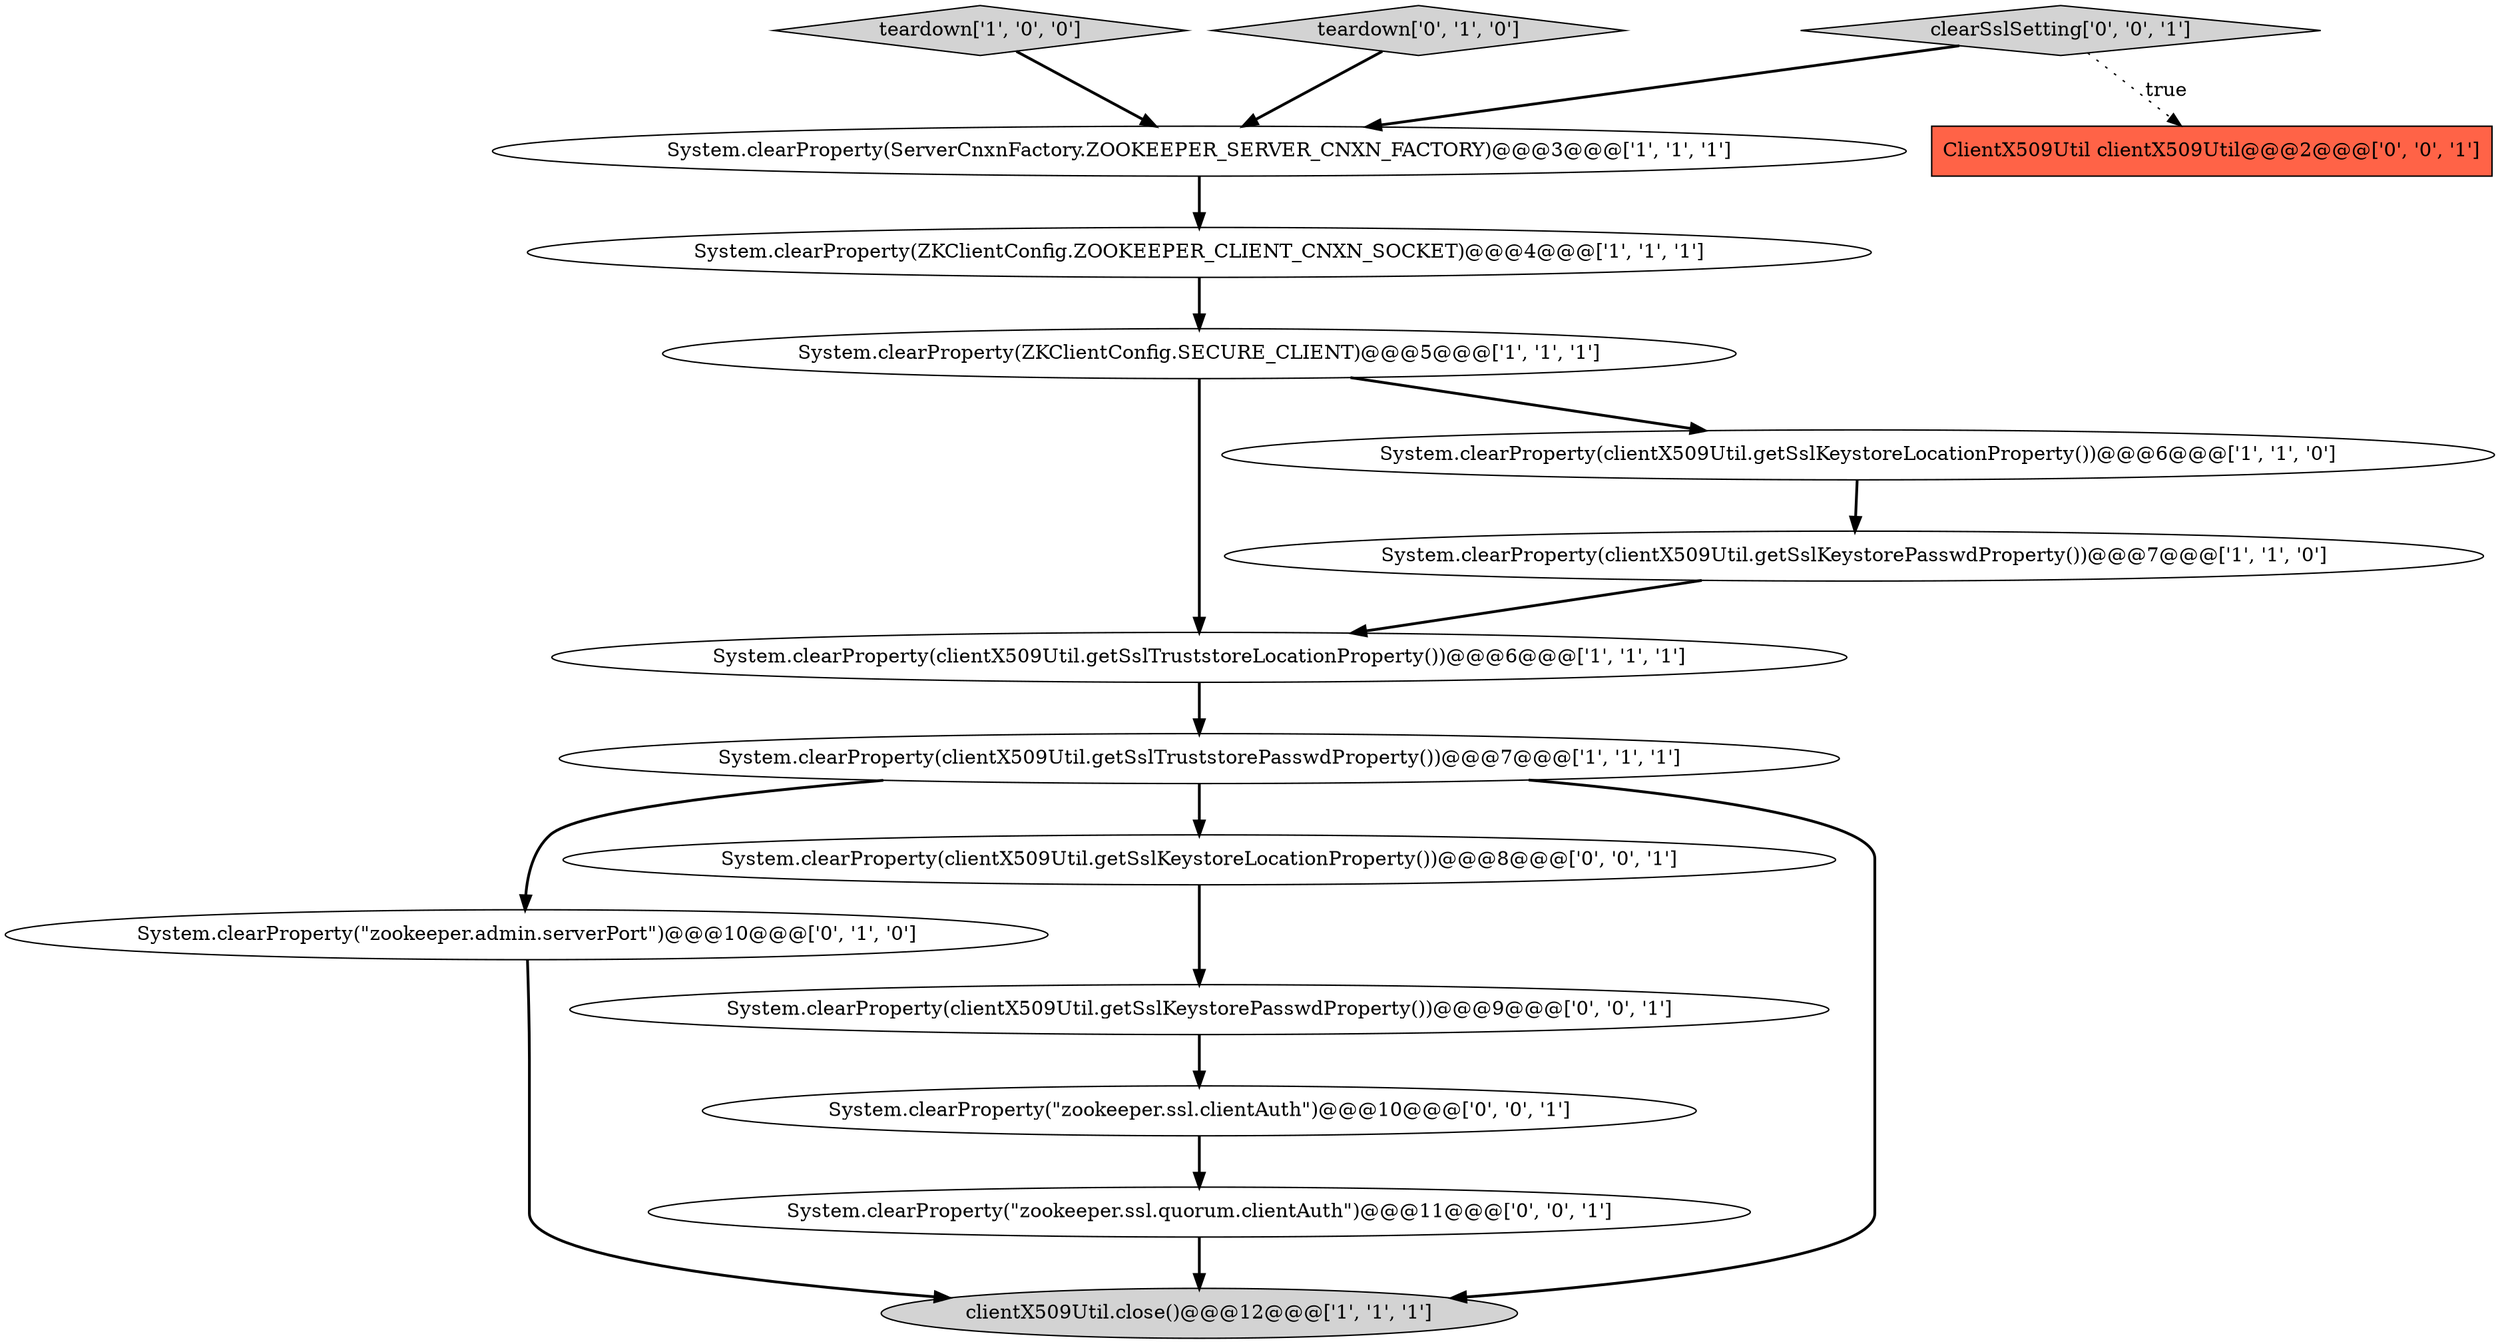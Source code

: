 digraph {
12 [style = filled, label = "System.clearProperty(\"zookeeper.ssl.quorum.clientAuth\")@@@11@@@['0', '0', '1']", fillcolor = white, shape = ellipse image = "AAA0AAABBB3BBB"];
4 [style = filled, label = "teardown['1', '0', '0']", fillcolor = lightgray, shape = diamond image = "AAA0AAABBB1BBB"];
7 [style = filled, label = "System.clearProperty(clientX509Util.getSslTruststoreLocationProperty())@@@6@@@['1', '1', '1']", fillcolor = white, shape = ellipse image = "AAA0AAABBB1BBB"];
11 [style = filled, label = "clearSslSetting['0', '0', '1']", fillcolor = lightgray, shape = diamond image = "AAA0AAABBB3BBB"];
0 [style = filled, label = "System.clearProperty(ZKClientConfig.SECURE_CLIENT)@@@5@@@['1', '1', '1']", fillcolor = white, shape = ellipse image = "AAA0AAABBB1BBB"];
10 [style = filled, label = "System.clearProperty(\"zookeeper.admin.serverPort\")@@@10@@@['0', '1', '0']", fillcolor = white, shape = ellipse image = "AAA1AAABBB2BBB"];
8 [style = filled, label = "System.clearProperty(clientX509Util.getSslKeystoreLocationProperty())@@@6@@@['1', '1', '0']", fillcolor = white, shape = ellipse image = "AAA0AAABBB1BBB"];
3 [style = filled, label = "System.clearProperty(ServerCnxnFactory.ZOOKEEPER_SERVER_CNXN_FACTORY)@@@3@@@['1', '1', '1']", fillcolor = white, shape = ellipse image = "AAA0AAABBB1BBB"];
15 [style = filled, label = "ClientX509Util clientX509Util@@@2@@@['0', '0', '1']", fillcolor = tomato, shape = box image = "AAA0AAABBB3BBB"];
14 [style = filled, label = "System.clearProperty(\"zookeeper.ssl.clientAuth\")@@@10@@@['0', '0', '1']", fillcolor = white, shape = ellipse image = "AAA0AAABBB3BBB"];
16 [style = filled, label = "System.clearProperty(clientX509Util.getSslKeystoreLocationProperty())@@@8@@@['0', '0', '1']", fillcolor = white, shape = ellipse image = "AAA0AAABBB3BBB"];
5 [style = filled, label = "clientX509Util.close()@@@12@@@['1', '1', '1']", fillcolor = lightgray, shape = ellipse image = "AAA0AAABBB1BBB"];
9 [style = filled, label = "teardown['0', '1', '0']", fillcolor = lightgray, shape = diamond image = "AAA0AAABBB2BBB"];
2 [style = filled, label = "System.clearProperty(clientX509Util.getSslKeystorePasswdProperty())@@@7@@@['1', '1', '0']", fillcolor = white, shape = ellipse image = "AAA0AAABBB1BBB"];
6 [style = filled, label = "System.clearProperty(ZKClientConfig.ZOOKEEPER_CLIENT_CNXN_SOCKET)@@@4@@@['1', '1', '1']", fillcolor = white, shape = ellipse image = "AAA0AAABBB1BBB"];
1 [style = filled, label = "System.clearProperty(clientX509Util.getSslTruststorePasswdProperty())@@@7@@@['1', '1', '1']", fillcolor = white, shape = ellipse image = "AAA0AAABBB1BBB"];
13 [style = filled, label = "System.clearProperty(clientX509Util.getSslKeystorePasswdProperty())@@@9@@@['0', '0', '1']", fillcolor = white, shape = ellipse image = "AAA0AAABBB3BBB"];
6->0 [style = bold, label=""];
9->3 [style = bold, label=""];
11->3 [style = bold, label=""];
12->5 [style = bold, label=""];
8->2 [style = bold, label=""];
7->1 [style = bold, label=""];
14->12 [style = bold, label=""];
11->15 [style = dotted, label="true"];
1->16 [style = bold, label=""];
0->8 [style = bold, label=""];
1->10 [style = bold, label=""];
13->14 [style = bold, label=""];
4->3 [style = bold, label=""];
16->13 [style = bold, label=""];
10->5 [style = bold, label=""];
2->7 [style = bold, label=""];
0->7 [style = bold, label=""];
3->6 [style = bold, label=""];
1->5 [style = bold, label=""];
}
